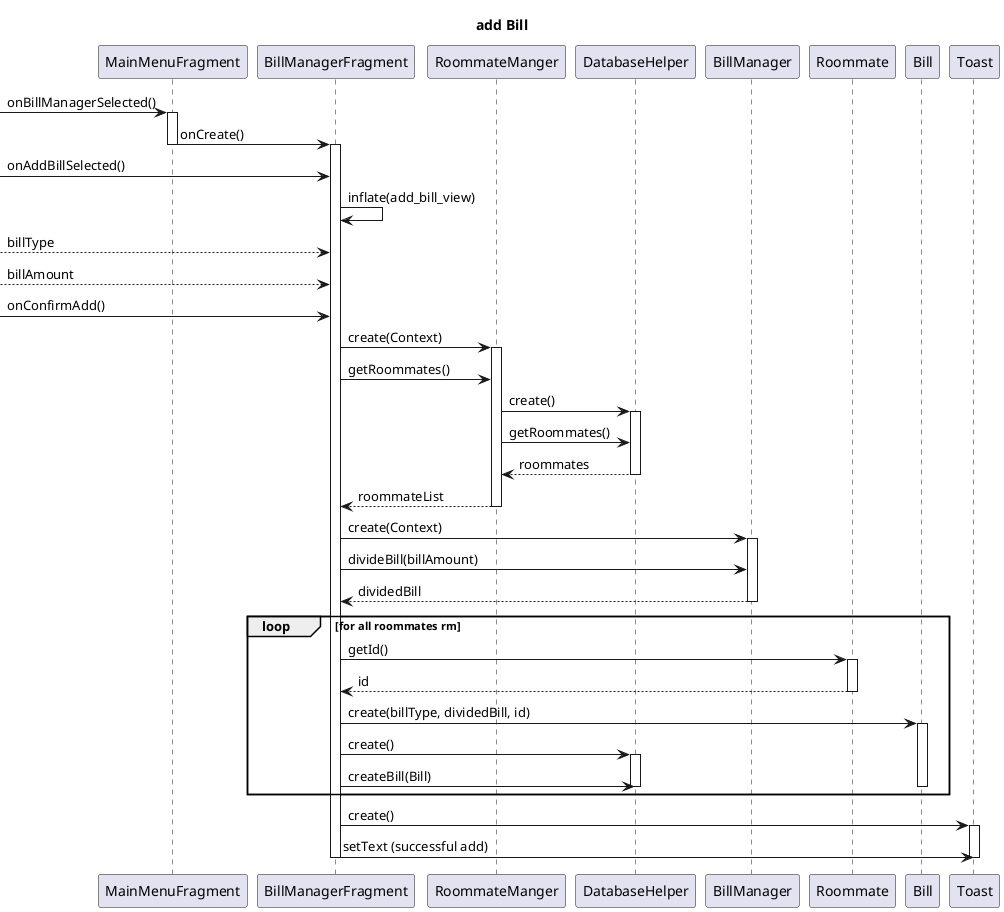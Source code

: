 @startuml
title : add Bill
[-> MainMenuFragment: onBillManagerSelected()
activate MainMenuFragment
MainMenuFragment -> BillManagerFragment : onCreate()
deactivate MainMenuFragment
activate BillManagerFragment
[-> BillManagerFragment : onAddBillSelected()
BillManagerFragment -> BillManagerFragment : inflate(add_bill_view)
[--> BillManagerFragment : billType
[--> BillManagerFragment : billAmount
[-> BillManagerFragment : onConfirmAdd()
BillManagerFragment -> RoommateManger : create(Context)
activate RoommateManger
BillManagerFragment -> RoommateManger : getRoommates()
RoommateManger -> DatabaseHelper : create()
activate DatabaseHelper
RoommateManger -> DatabaseHelper : getRoommates()
RoommateManger <-- DatabaseHelper : roommates
deactivate DatabaseHelper
BillManagerFragment <-- RoommateManger: roommateList
deactivate RoommateManger
BillManagerFragment -> BillManager : create(Context)
activate BillManager
BillManagerFragment -> BillManager : divideBill(billAmount)
BillManagerFragment <-- BillManager : dividedBill
deactivate BillManager
loop for all roommates rm
BillManagerFragment -> Roommate : getId()
activate Roommate
BillManagerFragment <-- Roommate : id
deactivate Roommate
BillManagerFragment -> Bill : create(billType, dividedBill, id)
activate Bill
BillManagerFragment -> DatabaseHelper : create()
activate DatabaseHelper
BillManagerFragment -> DatabaseHelper : createBill(Bill)
deactivate Bill
deactivate DatabaseHelper
end
BillManagerFragment -> Toast : create()
activate Toast
BillManagerFragment -> Toast : setText (successful add)
deactivate Toast
deactivate BillManagerFragment
@enduml